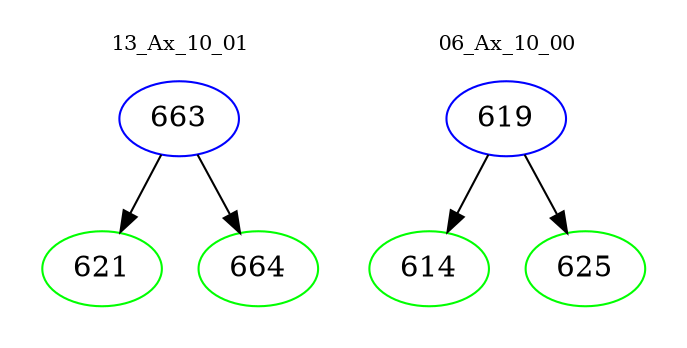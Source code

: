 digraph{
subgraph cluster_0 {
color = white
label = "13_Ax_10_01";
fontsize=10;
T0_663 [label="663", color="blue"]
T0_663 -> T0_621 [color="black"]
T0_621 [label="621", color="green"]
T0_663 -> T0_664 [color="black"]
T0_664 [label="664", color="green"]
}
subgraph cluster_1 {
color = white
label = "06_Ax_10_00";
fontsize=10;
T1_619 [label="619", color="blue"]
T1_619 -> T1_614 [color="black"]
T1_614 [label="614", color="green"]
T1_619 -> T1_625 [color="black"]
T1_625 [label="625", color="green"]
}
}

